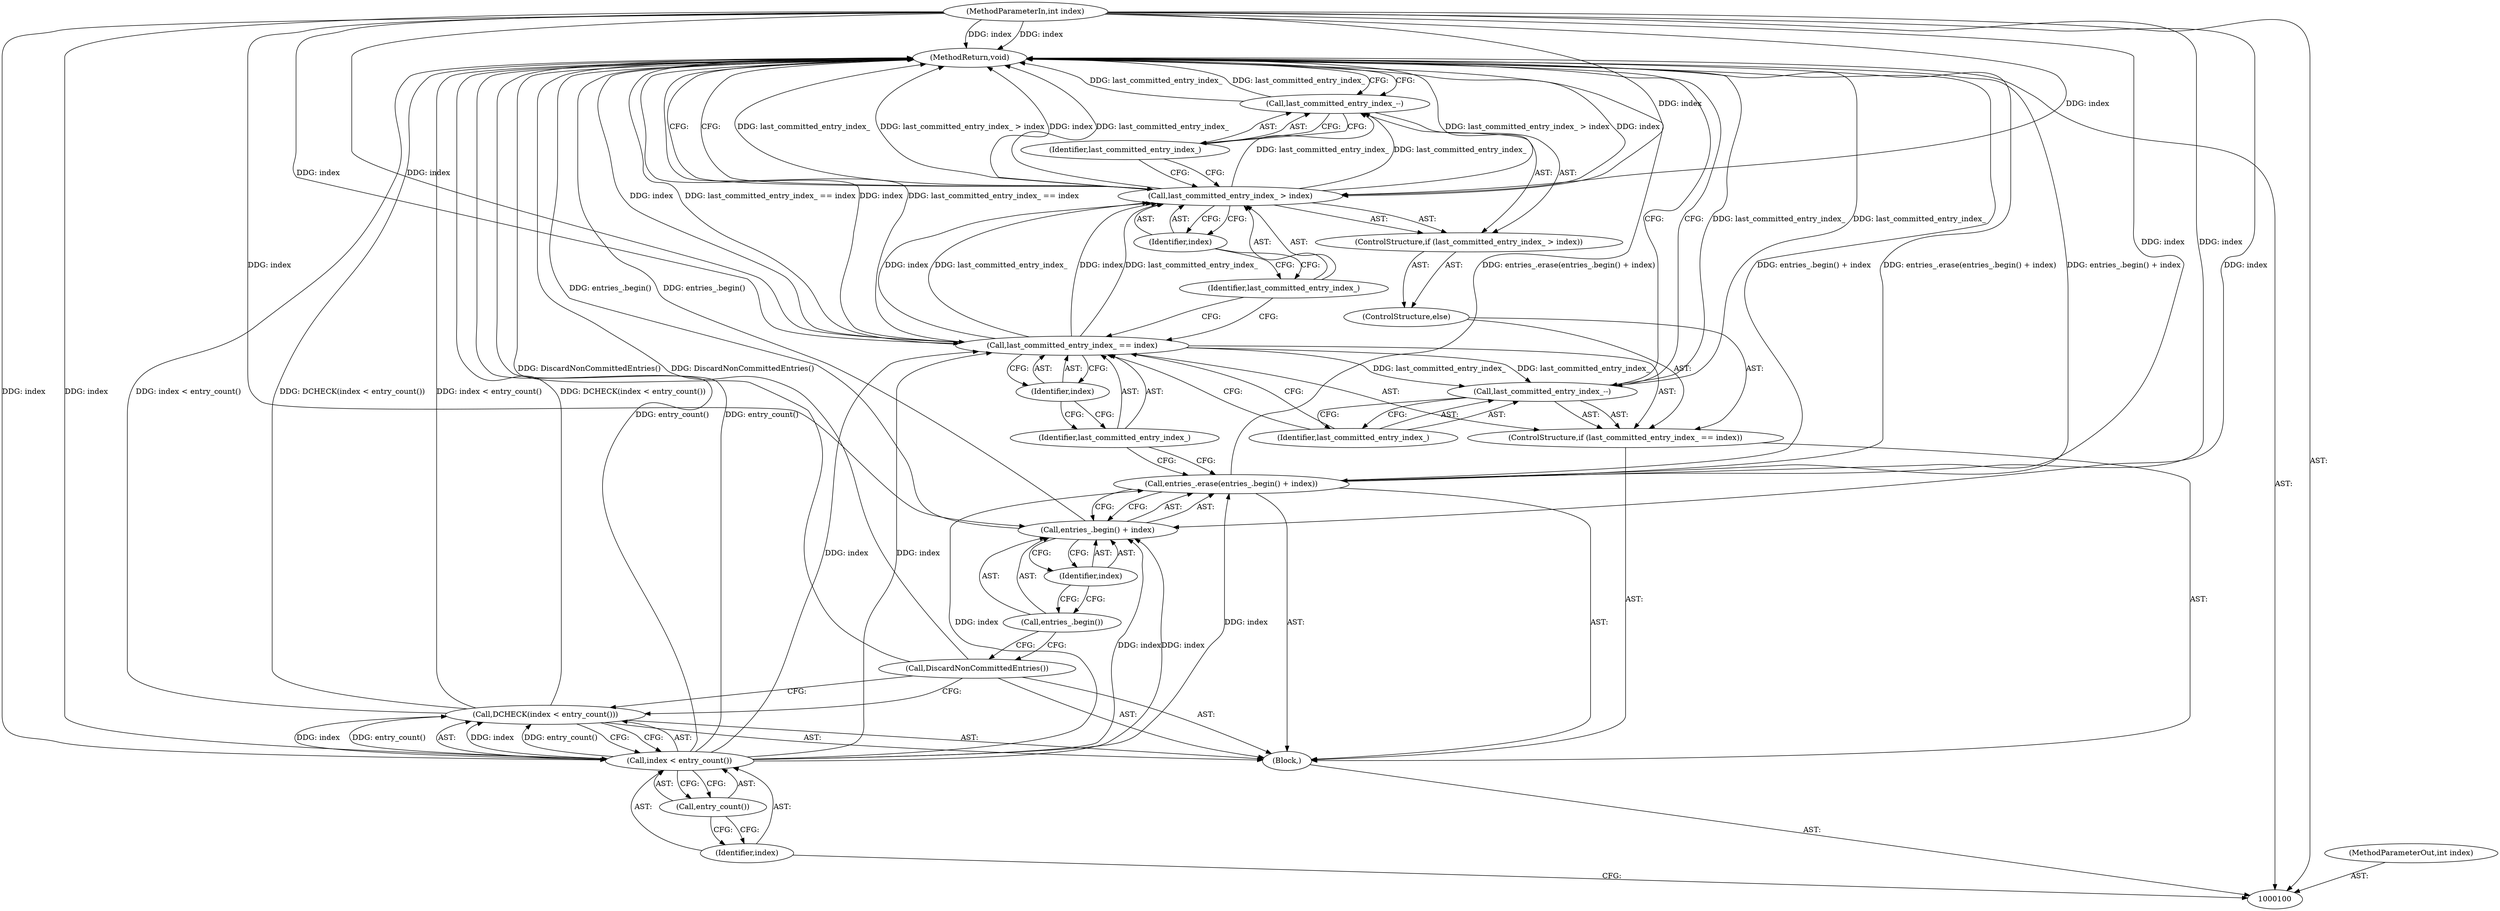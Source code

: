 digraph "1_Chrome_6a13a6c2fbae0b3269743e6a141fdfe0d9ec9793_8" {
"1000125" [label="(MethodReturn,void)"];
"1000101" [label="(MethodParameterIn,int index)"];
"1000171" [label="(MethodParameterOut,int index)"];
"1000102" [label="(Block,)"];
"1000123" [label="(Call,last_committed_entry_index_--)"];
"1000124" [label="(Identifier,last_committed_entry_index_)"];
"1000104" [label="(Call,index < entry_count())"];
"1000105" [label="(Identifier,index)"];
"1000106" [label="(Call,entry_count())"];
"1000103" [label="(Call,DCHECK(index < entry_count()))"];
"1000107" [label="(Call,DiscardNonCommittedEntries())"];
"1000109" [label="(Call,entries_.begin() + index)"];
"1000110" [label="(Call,entries_.begin())"];
"1000108" [label="(Call,entries_.erase(entries_.begin() + index))"];
"1000111" [label="(Identifier,index)"];
"1000112" [label="(ControlStructure,if (last_committed_entry_index_ == index))"];
"1000115" [label="(Identifier,index)"];
"1000113" [label="(Call,last_committed_entry_index_ == index)"];
"1000114" [label="(Identifier,last_committed_entry_index_)"];
"1000116" [label="(Call,last_committed_entry_index_--)"];
"1000117" [label="(Identifier,last_committed_entry_index_)"];
"1000120" [label="(Call,last_committed_entry_index_ > index)"];
"1000121" [label="(Identifier,last_committed_entry_index_)"];
"1000118" [label="(ControlStructure,else)"];
"1000122" [label="(Identifier,index)"];
"1000119" [label="(ControlStructure,if (last_committed_entry_index_ > index))"];
"1000125" -> "1000100"  [label="AST: "];
"1000125" -> "1000116"  [label="CFG: "];
"1000125" -> "1000123"  [label="CFG: "];
"1000125" -> "1000120"  [label="CFG: "];
"1000116" -> "1000125"  [label="DDG: last_committed_entry_index_"];
"1000108" -> "1000125"  [label="DDG: entries_.erase(entries_.begin() + index)"];
"1000108" -> "1000125"  [label="DDG: entries_.begin() + index"];
"1000107" -> "1000125"  [label="DDG: DiscardNonCommittedEntries()"];
"1000103" -> "1000125"  [label="DDG: index < entry_count()"];
"1000103" -> "1000125"  [label="DDG: DCHECK(index < entry_count())"];
"1000120" -> "1000125"  [label="DDG: index"];
"1000120" -> "1000125"  [label="DDG: last_committed_entry_index_"];
"1000120" -> "1000125"  [label="DDG: last_committed_entry_index_ > index"];
"1000123" -> "1000125"  [label="DDG: last_committed_entry_index_"];
"1000113" -> "1000125"  [label="DDG: index"];
"1000113" -> "1000125"  [label="DDG: last_committed_entry_index_ == index"];
"1000101" -> "1000125"  [label="DDG: index"];
"1000109" -> "1000125"  [label="DDG: entries_.begin()"];
"1000104" -> "1000125"  [label="DDG: entry_count()"];
"1000101" -> "1000100"  [label="AST: "];
"1000101" -> "1000125"  [label="DDG: index"];
"1000101" -> "1000104"  [label="DDG: index"];
"1000101" -> "1000108"  [label="DDG: index"];
"1000101" -> "1000109"  [label="DDG: index"];
"1000101" -> "1000113"  [label="DDG: index"];
"1000101" -> "1000120"  [label="DDG: index"];
"1000171" -> "1000100"  [label="AST: "];
"1000102" -> "1000100"  [label="AST: "];
"1000103" -> "1000102"  [label="AST: "];
"1000107" -> "1000102"  [label="AST: "];
"1000108" -> "1000102"  [label="AST: "];
"1000112" -> "1000102"  [label="AST: "];
"1000123" -> "1000119"  [label="AST: "];
"1000123" -> "1000124"  [label="CFG: "];
"1000124" -> "1000123"  [label="AST: "];
"1000125" -> "1000123"  [label="CFG: "];
"1000123" -> "1000125"  [label="DDG: last_committed_entry_index_"];
"1000120" -> "1000123"  [label="DDG: last_committed_entry_index_"];
"1000124" -> "1000123"  [label="AST: "];
"1000124" -> "1000120"  [label="CFG: "];
"1000123" -> "1000124"  [label="CFG: "];
"1000104" -> "1000103"  [label="AST: "];
"1000104" -> "1000106"  [label="CFG: "];
"1000105" -> "1000104"  [label="AST: "];
"1000106" -> "1000104"  [label="AST: "];
"1000103" -> "1000104"  [label="CFG: "];
"1000104" -> "1000125"  [label="DDG: entry_count()"];
"1000104" -> "1000103"  [label="DDG: index"];
"1000104" -> "1000103"  [label="DDG: entry_count()"];
"1000101" -> "1000104"  [label="DDG: index"];
"1000104" -> "1000108"  [label="DDG: index"];
"1000104" -> "1000109"  [label="DDG: index"];
"1000104" -> "1000113"  [label="DDG: index"];
"1000105" -> "1000104"  [label="AST: "];
"1000105" -> "1000100"  [label="CFG: "];
"1000106" -> "1000105"  [label="CFG: "];
"1000106" -> "1000104"  [label="AST: "];
"1000106" -> "1000105"  [label="CFG: "];
"1000104" -> "1000106"  [label="CFG: "];
"1000103" -> "1000102"  [label="AST: "];
"1000103" -> "1000104"  [label="CFG: "];
"1000104" -> "1000103"  [label="AST: "];
"1000107" -> "1000103"  [label="CFG: "];
"1000103" -> "1000125"  [label="DDG: index < entry_count()"];
"1000103" -> "1000125"  [label="DDG: DCHECK(index < entry_count())"];
"1000104" -> "1000103"  [label="DDG: index"];
"1000104" -> "1000103"  [label="DDG: entry_count()"];
"1000107" -> "1000102"  [label="AST: "];
"1000107" -> "1000103"  [label="CFG: "];
"1000110" -> "1000107"  [label="CFG: "];
"1000107" -> "1000125"  [label="DDG: DiscardNonCommittedEntries()"];
"1000109" -> "1000108"  [label="AST: "];
"1000109" -> "1000111"  [label="CFG: "];
"1000110" -> "1000109"  [label="AST: "];
"1000111" -> "1000109"  [label="AST: "];
"1000108" -> "1000109"  [label="CFG: "];
"1000109" -> "1000125"  [label="DDG: entries_.begin()"];
"1000104" -> "1000109"  [label="DDG: index"];
"1000101" -> "1000109"  [label="DDG: index"];
"1000110" -> "1000109"  [label="AST: "];
"1000110" -> "1000107"  [label="CFG: "];
"1000111" -> "1000110"  [label="CFG: "];
"1000108" -> "1000102"  [label="AST: "];
"1000108" -> "1000109"  [label="CFG: "];
"1000109" -> "1000108"  [label="AST: "];
"1000114" -> "1000108"  [label="CFG: "];
"1000108" -> "1000125"  [label="DDG: entries_.erase(entries_.begin() + index)"];
"1000108" -> "1000125"  [label="DDG: entries_.begin() + index"];
"1000104" -> "1000108"  [label="DDG: index"];
"1000101" -> "1000108"  [label="DDG: index"];
"1000111" -> "1000109"  [label="AST: "];
"1000111" -> "1000110"  [label="CFG: "];
"1000109" -> "1000111"  [label="CFG: "];
"1000112" -> "1000102"  [label="AST: "];
"1000113" -> "1000112"  [label="AST: "];
"1000116" -> "1000112"  [label="AST: "];
"1000118" -> "1000112"  [label="AST: "];
"1000115" -> "1000113"  [label="AST: "];
"1000115" -> "1000114"  [label="CFG: "];
"1000113" -> "1000115"  [label="CFG: "];
"1000113" -> "1000112"  [label="AST: "];
"1000113" -> "1000115"  [label="CFG: "];
"1000114" -> "1000113"  [label="AST: "];
"1000115" -> "1000113"  [label="AST: "];
"1000117" -> "1000113"  [label="CFG: "];
"1000121" -> "1000113"  [label="CFG: "];
"1000113" -> "1000125"  [label="DDG: index"];
"1000113" -> "1000125"  [label="DDG: last_committed_entry_index_ == index"];
"1000101" -> "1000113"  [label="DDG: index"];
"1000104" -> "1000113"  [label="DDG: index"];
"1000113" -> "1000116"  [label="DDG: last_committed_entry_index_"];
"1000113" -> "1000120"  [label="DDG: last_committed_entry_index_"];
"1000113" -> "1000120"  [label="DDG: index"];
"1000114" -> "1000113"  [label="AST: "];
"1000114" -> "1000108"  [label="CFG: "];
"1000115" -> "1000114"  [label="CFG: "];
"1000116" -> "1000112"  [label="AST: "];
"1000116" -> "1000117"  [label="CFG: "];
"1000117" -> "1000116"  [label="AST: "];
"1000125" -> "1000116"  [label="CFG: "];
"1000116" -> "1000125"  [label="DDG: last_committed_entry_index_"];
"1000113" -> "1000116"  [label="DDG: last_committed_entry_index_"];
"1000117" -> "1000116"  [label="AST: "];
"1000117" -> "1000113"  [label="CFG: "];
"1000116" -> "1000117"  [label="CFG: "];
"1000120" -> "1000119"  [label="AST: "];
"1000120" -> "1000122"  [label="CFG: "];
"1000121" -> "1000120"  [label="AST: "];
"1000122" -> "1000120"  [label="AST: "];
"1000124" -> "1000120"  [label="CFG: "];
"1000125" -> "1000120"  [label="CFG: "];
"1000120" -> "1000125"  [label="DDG: index"];
"1000120" -> "1000125"  [label="DDG: last_committed_entry_index_"];
"1000120" -> "1000125"  [label="DDG: last_committed_entry_index_ > index"];
"1000113" -> "1000120"  [label="DDG: last_committed_entry_index_"];
"1000113" -> "1000120"  [label="DDG: index"];
"1000101" -> "1000120"  [label="DDG: index"];
"1000120" -> "1000123"  [label="DDG: last_committed_entry_index_"];
"1000121" -> "1000120"  [label="AST: "];
"1000121" -> "1000113"  [label="CFG: "];
"1000122" -> "1000121"  [label="CFG: "];
"1000118" -> "1000112"  [label="AST: "];
"1000119" -> "1000118"  [label="AST: "];
"1000122" -> "1000120"  [label="AST: "];
"1000122" -> "1000121"  [label="CFG: "];
"1000120" -> "1000122"  [label="CFG: "];
"1000119" -> "1000118"  [label="AST: "];
"1000120" -> "1000119"  [label="AST: "];
"1000123" -> "1000119"  [label="AST: "];
}

